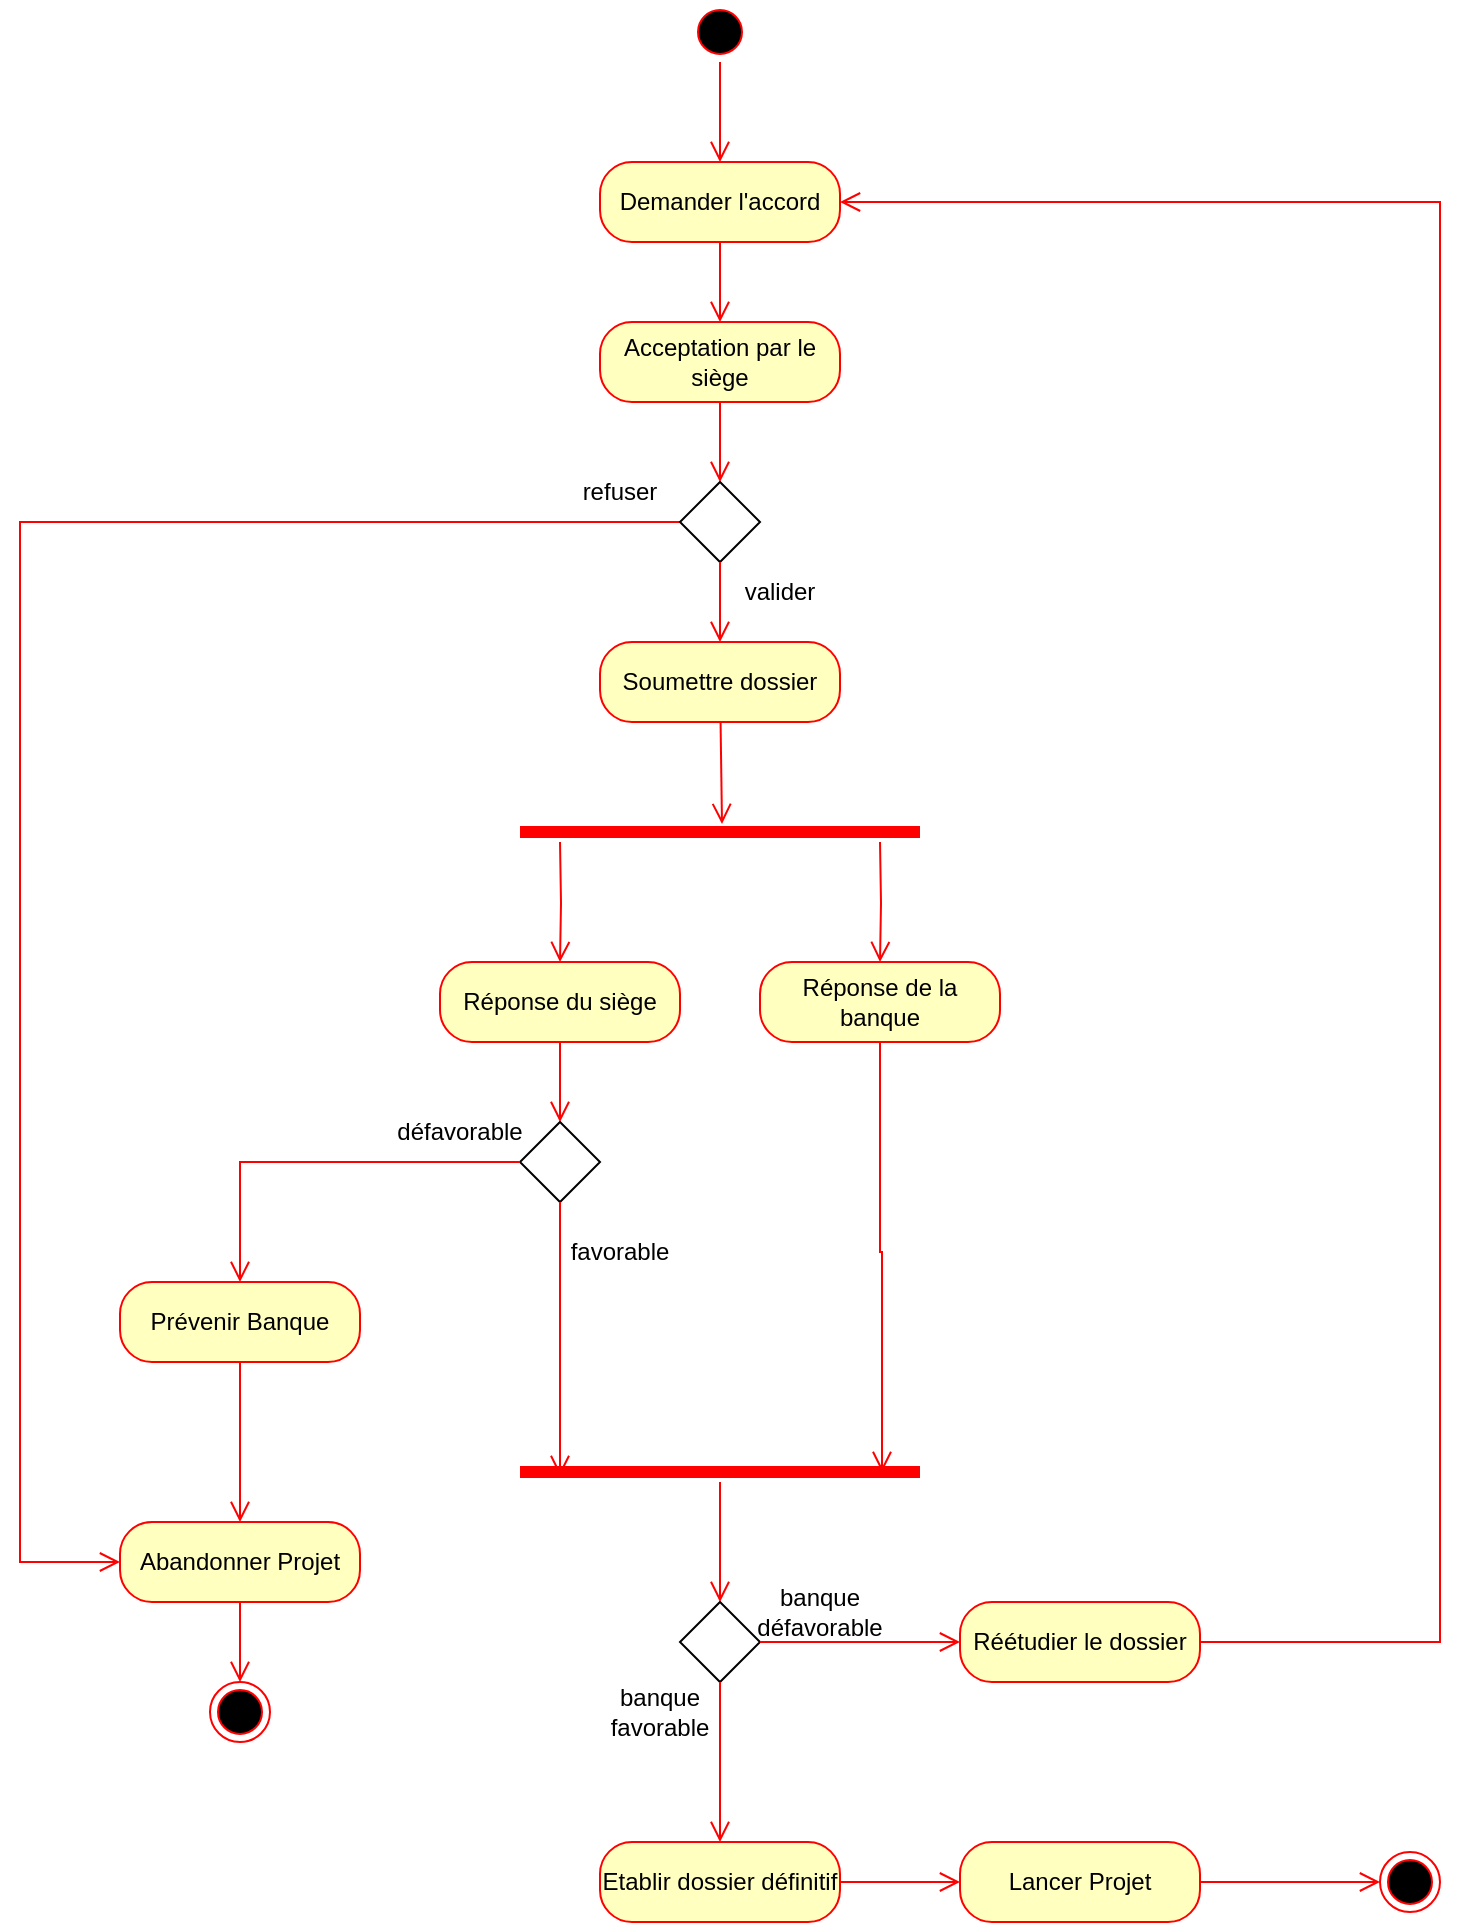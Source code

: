 <mxfile version="27.0.6">
  <diagram name="Page-1" id="ByfhySXB_6tMvr15xfOQ">
    <mxGraphModel dx="864" dy="1102" grid="1" gridSize="10" guides="1" tooltips="1" connect="1" arrows="1" fold="1" page="1" pageScale="1" pageWidth="827" pageHeight="1169" math="0" shadow="0">
      <root>
        <mxCell id="0" />
        <mxCell id="1" parent="0" />
        <mxCell id="vkilW7OVeZE5FJaauZI4-1" value="Demander l&#39;accord" style="rounded=1;whiteSpace=wrap;html=1;arcSize=40;fontColor=#000000;fillColor=#ffffc0;strokeColor=#ff0000;" vertex="1" parent="1">
          <mxGeometry x="300" y="160" width="120" height="40" as="geometry" />
        </mxCell>
        <mxCell id="vkilW7OVeZE5FJaauZI4-4" value="" style="ellipse;html=1;shape=startState;fillColor=#000000;strokeColor=#ff0000;" vertex="1" parent="1">
          <mxGeometry x="345" y="80" width="30" height="30" as="geometry" />
        </mxCell>
        <mxCell id="vkilW7OVeZE5FJaauZI4-5" value="" style="edgeStyle=orthogonalEdgeStyle;html=1;verticalAlign=bottom;endArrow=open;endSize=8;strokeColor=#ff0000;rounded=0;entryX=0.5;entryY=0;entryDx=0;entryDy=0;" edge="1" source="vkilW7OVeZE5FJaauZI4-4" parent="1" target="vkilW7OVeZE5FJaauZI4-1">
          <mxGeometry relative="1" as="geometry">
            <mxPoint x="140" y="170" as="targetPoint" />
          </mxGeometry>
        </mxCell>
        <mxCell id="vkilW7OVeZE5FJaauZI4-10" value="" style="edgeStyle=orthogonalEdgeStyle;html=1;verticalAlign=bottom;endArrow=open;endSize=8;strokeColor=#ff0000;rounded=0;entryX=0;entryY=0.5;entryDx=0;entryDy=0;exitX=0;exitY=0.5;exitDx=0;exitDy=0;" edge="1" parent="1" source="vkilW7OVeZE5FJaauZI4-18" target="vkilW7OVeZE5FJaauZI4-50">
          <mxGeometry relative="1" as="geometry">
            <mxPoint x="480" y="340" as="targetPoint" />
            <mxPoint x="550" y="360" as="sourcePoint" />
            <Array as="points">
              <mxPoint x="10" y="340" />
              <mxPoint x="10" y="860" />
            </Array>
          </mxGeometry>
        </mxCell>
        <mxCell id="vkilW7OVeZE5FJaauZI4-11" value="refuser" style="text;html=1;align=center;verticalAlign=middle;whiteSpace=wrap;rounded=0;" vertex="1" parent="1">
          <mxGeometry x="280" y="310" width="60" height="30" as="geometry" />
        </mxCell>
        <mxCell id="vkilW7OVeZE5FJaauZI4-12" value="" style="edgeStyle=orthogonalEdgeStyle;html=1;verticalAlign=bottom;endArrow=open;endSize=8;strokeColor=#ff0000;rounded=0;exitX=0.5;exitY=1;exitDx=0;exitDy=0;entryX=0.5;entryY=0;entryDx=0;entryDy=0;" edge="1" parent="1" source="vkilW7OVeZE5FJaauZI4-1" target="vkilW7OVeZE5FJaauZI4-16">
          <mxGeometry relative="1" as="geometry">
            <mxPoint x="360" y="240" as="targetPoint" />
            <mxPoint x="270" y="260" as="sourcePoint" />
          </mxGeometry>
        </mxCell>
        <mxCell id="vkilW7OVeZE5FJaauZI4-16" value="Acceptation par le siège" style="rounded=1;whiteSpace=wrap;html=1;arcSize=40;fontColor=#000000;fillColor=#ffffc0;strokeColor=#ff0000;" vertex="1" parent="1">
          <mxGeometry x="300" y="240" width="120" height="40" as="geometry" />
        </mxCell>
        <mxCell id="vkilW7OVeZE5FJaauZI4-17" value="" style="edgeStyle=orthogonalEdgeStyle;html=1;verticalAlign=bottom;endArrow=open;endSize=8;strokeColor=#ff0000;rounded=0;entryX=0.5;entryY=0;entryDx=0;entryDy=0;" edge="1" source="vkilW7OVeZE5FJaauZI4-16" parent="1" target="vkilW7OVeZE5FJaauZI4-18">
          <mxGeometry relative="1" as="geometry">
            <mxPoint x="360" y="330" as="targetPoint" />
          </mxGeometry>
        </mxCell>
        <mxCell id="vkilW7OVeZE5FJaauZI4-18" value="" style="rhombus;whiteSpace=wrap;html=1;" vertex="1" parent="1">
          <mxGeometry x="340" y="320" width="40" height="40" as="geometry" />
        </mxCell>
        <mxCell id="vkilW7OVeZE5FJaauZI4-20" value="Soumettre dossier" style="rounded=1;whiteSpace=wrap;html=1;arcSize=40;fontColor=#000000;fillColor=#ffffc0;strokeColor=#ff0000;" vertex="1" parent="1">
          <mxGeometry x="300" y="400" width="120" height="40" as="geometry" />
        </mxCell>
        <mxCell id="vkilW7OVeZE5FJaauZI4-21" value="" style="html=1;verticalAlign=bottom;endArrow=open;endSize=8;strokeColor=#ff0000;rounded=0;entryX=0.505;entryY=0.1;entryDx=0;entryDy=0;entryPerimeter=0;" edge="1" source="vkilW7OVeZE5FJaauZI4-20" parent="1" target="vkilW7OVeZE5FJaauZI4-23">
          <mxGeometry relative="1" as="geometry">
            <mxPoint x="360" y="480" as="targetPoint" />
          </mxGeometry>
        </mxCell>
        <mxCell id="vkilW7OVeZE5FJaauZI4-22" value="" style="edgeStyle=orthogonalEdgeStyle;html=1;verticalAlign=bottom;endArrow=open;endSize=8;strokeColor=#ff0000;rounded=0;entryX=0.5;entryY=0;entryDx=0;entryDy=0;exitX=0.5;exitY=1;exitDx=0;exitDy=0;" edge="1" parent="1" source="vkilW7OVeZE5FJaauZI4-18" target="vkilW7OVeZE5FJaauZI4-20">
          <mxGeometry relative="1" as="geometry">
            <mxPoint x="260" y="430" as="targetPoint" />
            <mxPoint x="260" y="390" as="sourcePoint" />
          </mxGeometry>
        </mxCell>
        <mxCell id="vkilW7OVeZE5FJaauZI4-23" value="" style="shape=line;html=1;strokeWidth=6;strokeColor=#ff0000;" vertex="1" parent="1">
          <mxGeometry x="260" y="490" width="200" height="10" as="geometry" />
        </mxCell>
        <mxCell id="vkilW7OVeZE5FJaauZI4-24" value="" style="edgeStyle=orthogonalEdgeStyle;html=1;verticalAlign=bottom;endArrow=open;endSize=8;strokeColor=#ff0000;rounded=0;entryX=0.5;entryY=0;entryDx=0;entryDy=0;" edge="1" parent="1" target="vkilW7OVeZE5FJaauZI4-29">
          <mxGeometry relative="1" as="geometry">
            <mxPoint x="280" y="620" as="targetPoint" />
            <mxPoint x="280" y="500" as="sourcePoint" />
          </mxGeometry>
        </mxCell>
        <mxCell id="vkilW7OVeZE5FJaauZI4-27" value="" style="edgeStyle=orthogonalEdgeStyle;html=1;verticalAlign=bottom;endArrow=open;endSize=8;strokeColor=#ff0000;rounded=0;entryX=0.5;entryY=0;entryDx=0;entryDy=0;" edge="1" parent="1" target="vkilW7OVeZE5FJaauZI4-31">
          <mxGeometry relative="1" as="geometry">
            <mxPoint x="440" y="620" as="targetPoint" />
            <mxPoint x="440" y="500" as="sourcePoint" />
          </mxGeometry>
        </mxCell>
        <mxCell id="vkilW7OVeZE5FJaauZI4-28" value="valider" style="text;html=1;align=center;verticalAlign=middle;whiteSpace=wrap;rounded=0;" vertex="1" parent="1">
          <mxGeometry x="360" y="360" width="60" height="30" as="geometry" />
        </mxCell>
        <mxCell id="vkilW7OVeZE5FJaauZI4-29" value="Réponse du siège" style="rounded=1;whiteSpace=wrap;html=1;arcSize=40;fontColor=#000000;fillColor=#ffffc0;strokeColor=#ff0000;" vertex="1" parent="1">
          <mxGeometry x="220" y="560" width="120" height="40" as="geometry" />
        </mxCell>
        <mxCell id="vkilW7OVeZE5FJaauZI4-30" value="" style="edgeStyle=orthogonalEdgeStyle;html=1;verticalAlign=bottom;endArrow=open;endSize=8;strokeColor=#ff0000;rounded=0;entryX=0.5;entryY=0;entryDx=0;entryDy=0;" edge="1" source="vkilW7OVeZE5FJaauZI4-29" parent="1" target="vkilW7OVeZE5FJaauZI4-34">
          <mxGeometry relative="1" as="geometry">
            <mxPoint x="280" y="640" as="targetPoint" />
          </mxGeometry>
        </mxCell>
        <mxCell id="vkilW7OVeZE5FJaauZI4-31" value="Réponse de la banque" style="rounded=1;whiteSpace=wrap;html=1;arcSize=40;fontColor=#000000;fillColor=#ffffc0;strokeColor=#ff0000;" vertex="1" parent="1">
          <mxGeometry x="380" y="560" width="120" height="40" as="geometry" />
        </mxCell>
        <mxCell id="vkilW7OVeZE5FJaauZI4-32" value="" style="edgeStyle=orthogonalEdgeStyle;html=1;verticalAlign=bottom;endArrow=open;endSize=8;strokeColor=#ff0000;rounded=0;entryX=0.905;entryY=0.5;entryDx=0;entryDy=0;entryPerimeter=0;" edge="1" source="vkilW7OVeZE5FJaauZI4-31" parent="1" target="vkilW7OVeZE5FJaauZI4-35">
          <mxGeometry relative="1" as="geometry">
            <mxPoint x="440" y="640" as="targetPoint" />
          </mxGeometry>
        </mxCell>
        <mxCell id="vkilW7OVeZE5FJaauZI4-34" value="" style="rhombus;whiteSpace=wrap;html=1;" vertex="1" parent="1">
          <mxGeometry x="260" y="640" width="40" height="40" as="geometry" />
        </mxCell>
        <mxCell id="vkilW7OVeZE5FJaauZI4-35" value="" style="shape=line;html=1;strokeWidth=6;strokeColor=#ff0000;" vertex="1" parent="1">
          <mxGeometry x="260" y="810" width="200" height="10" as="geometry" />
        </mxCell>
        <mxCell id="vkilW7OVeZE5FJaauZI4-36" value="" style="edgeStyle=orthogonalEdgeStyle;html=1;verticalAlign=bottom;endArrow=open;endSize=8;strokeColor=#ff0000;rounded=0;entryX=0.5;entryY=0;entryDx=0;entryDy=0;" edge="1" source="vkilW7OVeZE5FJaauZI4-35" parent="1" target="vkilW7OVeZE5FJaauZI4-55">
          <mxGeometry relative="1" as="geometry">
            <mxPoint x="360" y="880" as="targetPoint" />
          </mxGeometry>
        </mxCell>
        <mxCell id="vkilW7OVeZE5FJaauZI4-38" value="" style="edgeStyle=orthogonalEdgeStyle;html=1;verticalAlign=bottom;endArrow=open;endSize=8;strokeColor=#ff0000;rounded=0;entryX=0.1;entryY=0.7;entryDx=0;entryDy=0;exitX=0.5;exitY=1;exitDx=0;exitDy=0;entryPerimeter=0;" edge="1" parent="1" source="vkilW7OVeZE5FJaauZI4-34" target="vkilW7OVeZE5FJaauZI4-35">
          <mxGeometry relative="1" as="geometry">
            <mxPoint x="360" y="770" as="targetPoint" />
            <mxPoint x="360" y="710" as="sourcePoint" />
          </mxGeometry>
        </mxCell>
        <mxCell id="vkilW7OVeZE5FJaauZI4-39" value="favorable" style="text;html=1;align=center;verticalAlign=middle;whiteSpace=wrap;rounded=0;" vertex="1" parent="1">
          <mxGeometry x="280" y="690" width="60" height="30" as="geometry" />
        </mxCell>
        <mxCell id="vkilW7OVeZE5FJaauZI4-40" value="" style="edgeStyle=orthogonalEdgeStyle;html=1;verticalAlign=bottom;endArrow=open;endSize=8;strokeColor=#ff0000;rounded=0;exitX=0;exitY=0.5;exitDx=0;exitDy=0;entryX=0.5;entryY=0;entryDx=0;entryDy=0;" edge="1" parent="1" source="vkilW7OVeZE5FJaauZI4-34" target="vkilW7OVeZE5FJaauZI4-46">
          <mxGeometry relative="1" as="geometry">
            <mxPoint x="121" y="717" as="targetPoint" />
            <mxPoint x="210" y="659.5" as="sourcePoint" />
          </mxGeometry>
        </mxCell>
        <mxCell id="vkilW7OVeZE5FJaauZI4-41" value="défavorable" style="text;html=1;align=center;verticalAlign=middle;whiteSpace=wrap;rounded=0;" vertex="1" parent="1">
          <mxGeometry x="200" y="630" width="60" height="30" as="geometry" />
        </mxCell>
        <mxCell id="vkilW7OVeZE5FJaauZI4-46" value="Prévenir Banque" style="rounded=1;whiteSpace=wrap;html=1;arcSize=40;fontColor=#000000;fillColor=#ffffc0;strokeColor=#ff0000;" vertex="1" parent="1">
          <mxGeometry x="60" y="720" width="120" height="40" as="geometry" />
        </mxCell>
        <mxCell id="vkilW7OVeZE5FJaauZI4-47" value="" style="edgeStyle=orthogonalEdgeStyle;html=1;verticalAlign=bottom;endArrow=open;endSize=8;strokeColor=#ff0000;rounded=0;entryX=0.5;entryY=0;entryDx=0;entryDy=0;" edge="1" source="vkilW7OVeZE5FJaauZI4-46" parent="1" target="vkilW7OVeZE5FJaauZI4-50">
          <mxGeometry relative="1" as="geometry">
            <mxPoint x="170" y="880" as="targetPoint" />
          </mxGeometry>
        </mxCell>
        <mxCell id="vkilW7OVeZE5FJaauZI4-50" value="Abandonner Projet" style="rounded=1;whiteSpace=wrap;html=1;arcSize=40;fontColor=#000000;fillColor=#ffffc0;strokeColor=#ff0000;" vertex="1" parent="1">
          <mxGeometry x="60" y="840" width="120" height="40" as="geometry" />
        </mxCell>
        <mxCell id="vkilW7OVeZE5FJaauZI4-51" value="" style="edgeStyle=orthogonalEdgeStyle;html=1;verticalAlign=bottom;endArrow=open;endSize=8;strokeColor=#ff0000;rounded=0;entryX=0.5;entryY=0;entryDx=0;entryDy=0;" edge="1" source="vkilW7OVeZE5FJaauZI4-50" parent="1" target="vkilW7OVeZE5FJaauZI4-53">
          <mxGeometry relative="1" as="geometry">
            <mxPoint x="80" y="940" as="targetPoint" />
          </mxGeometry>
        </mxCell>
        <mxCell id="vkilW7OVeZE5FJaauZI4-53" value="" style="ellipse;html=1;shape=endState;fillColor=#000000;strokeColor=#ff0000;" vertex="1" parent="1">
          <mxGeometry x="105" y="920" width="30" height="30" as="geometry" />
        </mxCell>
        <mxCell id="vkilW7OVeZE5FJaauZI4-55" value="" style="rhombus;whiteSpace=wrap;html=1;" vertex="1" parent="1">
          <mxGeometry x="340" y="880" width="40" height="40" as="geometry" />
        </mxCell>
        <mxCell id="vkilW7OVeZE5FJaauZI4-56" value="Etablir dossier définitif" style="rounded=1;whiteSpace=wrap;html=1;arcSize=40;fontColor=#000000;fillColor=#ffffc0;strokeColor=#ff0000;" vertex="1" parent="1">
          <mxGeometry x="300" y="1000" width="120" height="40" as="geometry" />
        </mxCell>
        <mxCell id="vkilW7OVeZE5FJaauZI4-57" value="" style="edgeStyle=orthogonalEdgeStyle;html=1;verticalAlign=bottom;endArrow=open;endSize=8;strokeColor=#ff0000;rounded=0;entryX=0;entryY=0.5;entryDx=0;entryDy=0;" edge="1" source="vkilW7OVeZE5FJaauZI4-56" parent="1" target="vkilW7OVeZE5FJaauZI4-66">
          <mxGeometry relative="1" as="geometry">
            <mxPoint x="360" y="1110" as="targetPoint" />
          </mxGeometry>
        </mxCell>
        <mxCell id="vkilW7OVeZE5FJaauZI4-58" value="Réétudier le dossier" style="rounded=1;whiteSpace=wrap;html=1;arcSize=40;fontColor=#000000;fillColor=#ffffc0;strokeColor=#ff0000;" vertex="1" parent="1">
          <mxGeometry x="480" y="880" width="120" height="40" as="geometry" />
        </mxCell>
        <mxCell id="vkilW7OVeZE5FJaauZI4-60" value="" style="edgeStyle=orthogonalEdgeStyle;html=1;verticalAlign=bottom;endArrow=open;endSize=8;strokeColor=#ff0000;rounded=0;entryX=0.5;entryY=0;entryDx=0;entryDy=0;exitX=0.5;exitY=1;exitDx=0;exitDy=0;" edge="1" parent="1" source="vkilW7OVeZE5FJaauZI4-55" target="vkilW7OVeZE5FJaauZI4-56">
          <mxGeometry relative="1" as="geometry">
            <mxPoint x="320" y="1030" as="targetPoint" />
            <mxPoint x="320" y="950" as="sourcePoint" />
          </mxGeometry>
        </mxCell>
        <mxCell id="vkilW7OVeZE5FJaauZI4-61" value="" style="edgeStyle=orthogonalEdgeStyle;html=1;verticalAlign=bottom;endArrow=open;endSize=8;strokeColor=#ff0000;rounded=0;entryX=0;entryY=0.5;entryDx=0;entryDy=0;exitX=1;exitY=0.5;exitDx=0;exitDy=0;" edge="1" parent="1" source="vkilW7OVeZE5FJaauZI4-55" target="vkilW7OVeZE5FJaauZI4-58">
          <mxGeometry relative="1" as="geometry">
            <mxPoint x="440" y="1000" as="targetPoint" />
            <mxPoint x="440" y="920" as="sourcePoint" />
          </mxGeometry>
        </mxCell>
        <mxCell id="vkilW7OVeZE5FJaauZI4-62" value="banque favorable" style="text;html=1;align=center;verticalAlign=middle;whiteSpace=wrap;rounded=0;" vertex="1" parent="1">
          <mxGeometry x="300" y="920" width="60" height="30" as="geometry" />
        </mxCell>
        <mxCell id="vkilW7OVeZE5FJaauZI4-63" value="banque défavorable" style="text;html=1;align=center;verticalAlign=middle;whiteSpace=wrap;rounded=0;" vertex="1" parent="1">
          <mxGeometry x="380" y="870" width="60" height="30" as="geometry" />
        </mxCell>
        <mxCell id="vkilW7OVeZE5FJaauZI4-66" value="Lancer Projet" style="rounded=1;whiteSpace=wrap;html=1;arcSize=40;fontColor=#000000;fillColor=#ffffc0;strokeColor=#ff0000;" vertex="1" parent="1">
          <mxGeometry x="480" y="1000" width="120" height="40" as="geometry" />
        </mxCell>
        <mxCell id="vkilW7OVeZE5FJaauZI4-67" value="" style="edgeStyle=orthogonalEdgeStyle;html=1;verticalAlign=bottom;endArrow=open;endSize=8;strokeColor=#ff0000;rounded=0;entryX=0;entryY=0.5;entryDx=0;entryDy=0;" edge="1" source="vkilW7OVeZE5FJaauZI4-66" parent="1" target="vkilW7OVeZE5FJaauZI4-68">
          <mxGeometry relative="1" as="geometry">
            <mxPoint x="540" y="1100" as="targetPoint" />
          </mxGeometry>
        </mxCell>
        <mxCell id="vkilW7OVeZE5FJaauZI4-68" value="" style="ellipse;html=1;shape=endState;fillColor=#000000;strokeColor=#ff0000;" vertex="1" parent="1">
          <mxGeometry x="690" y="1005" width="30" height="30" as="geometry" />
        </mxCell>
        <mxCell id="vkilW7OVeZE5FJaauZI4-70" value="" style="edgeStyle=orthogonalEdgeStyle;html=1;verticalAlign=bottom;endArrow=open;endSize=8;strokeColor=#ff0000;rounded=0;entryX=1;entryY=0.5;entryDx=0;entryDy=0;exitX=1;exitY=0.5;exitDx=0;exitDy=0;" edge="1" parent="1" source="vkilW7OVeZE5FJaauZI4-58" target="vkilW7OVeZE5FJaauZI4-1">
          <mxGeometry relative="1" as="geometry">
            <mxPoint x="650" y="480" as="targetPoint" />
            <mxPoint x="650" y="440" as="sourcePoint" />
            <Array as="points">
              <mxPoint x="720" y="900" />
              <mxPoint x="720" y="180" />
            </Array>
          </mxGeometry>
        </mxCell>
      </root>
    </mxGraphModel>
  </diagram>
</mxfile>

